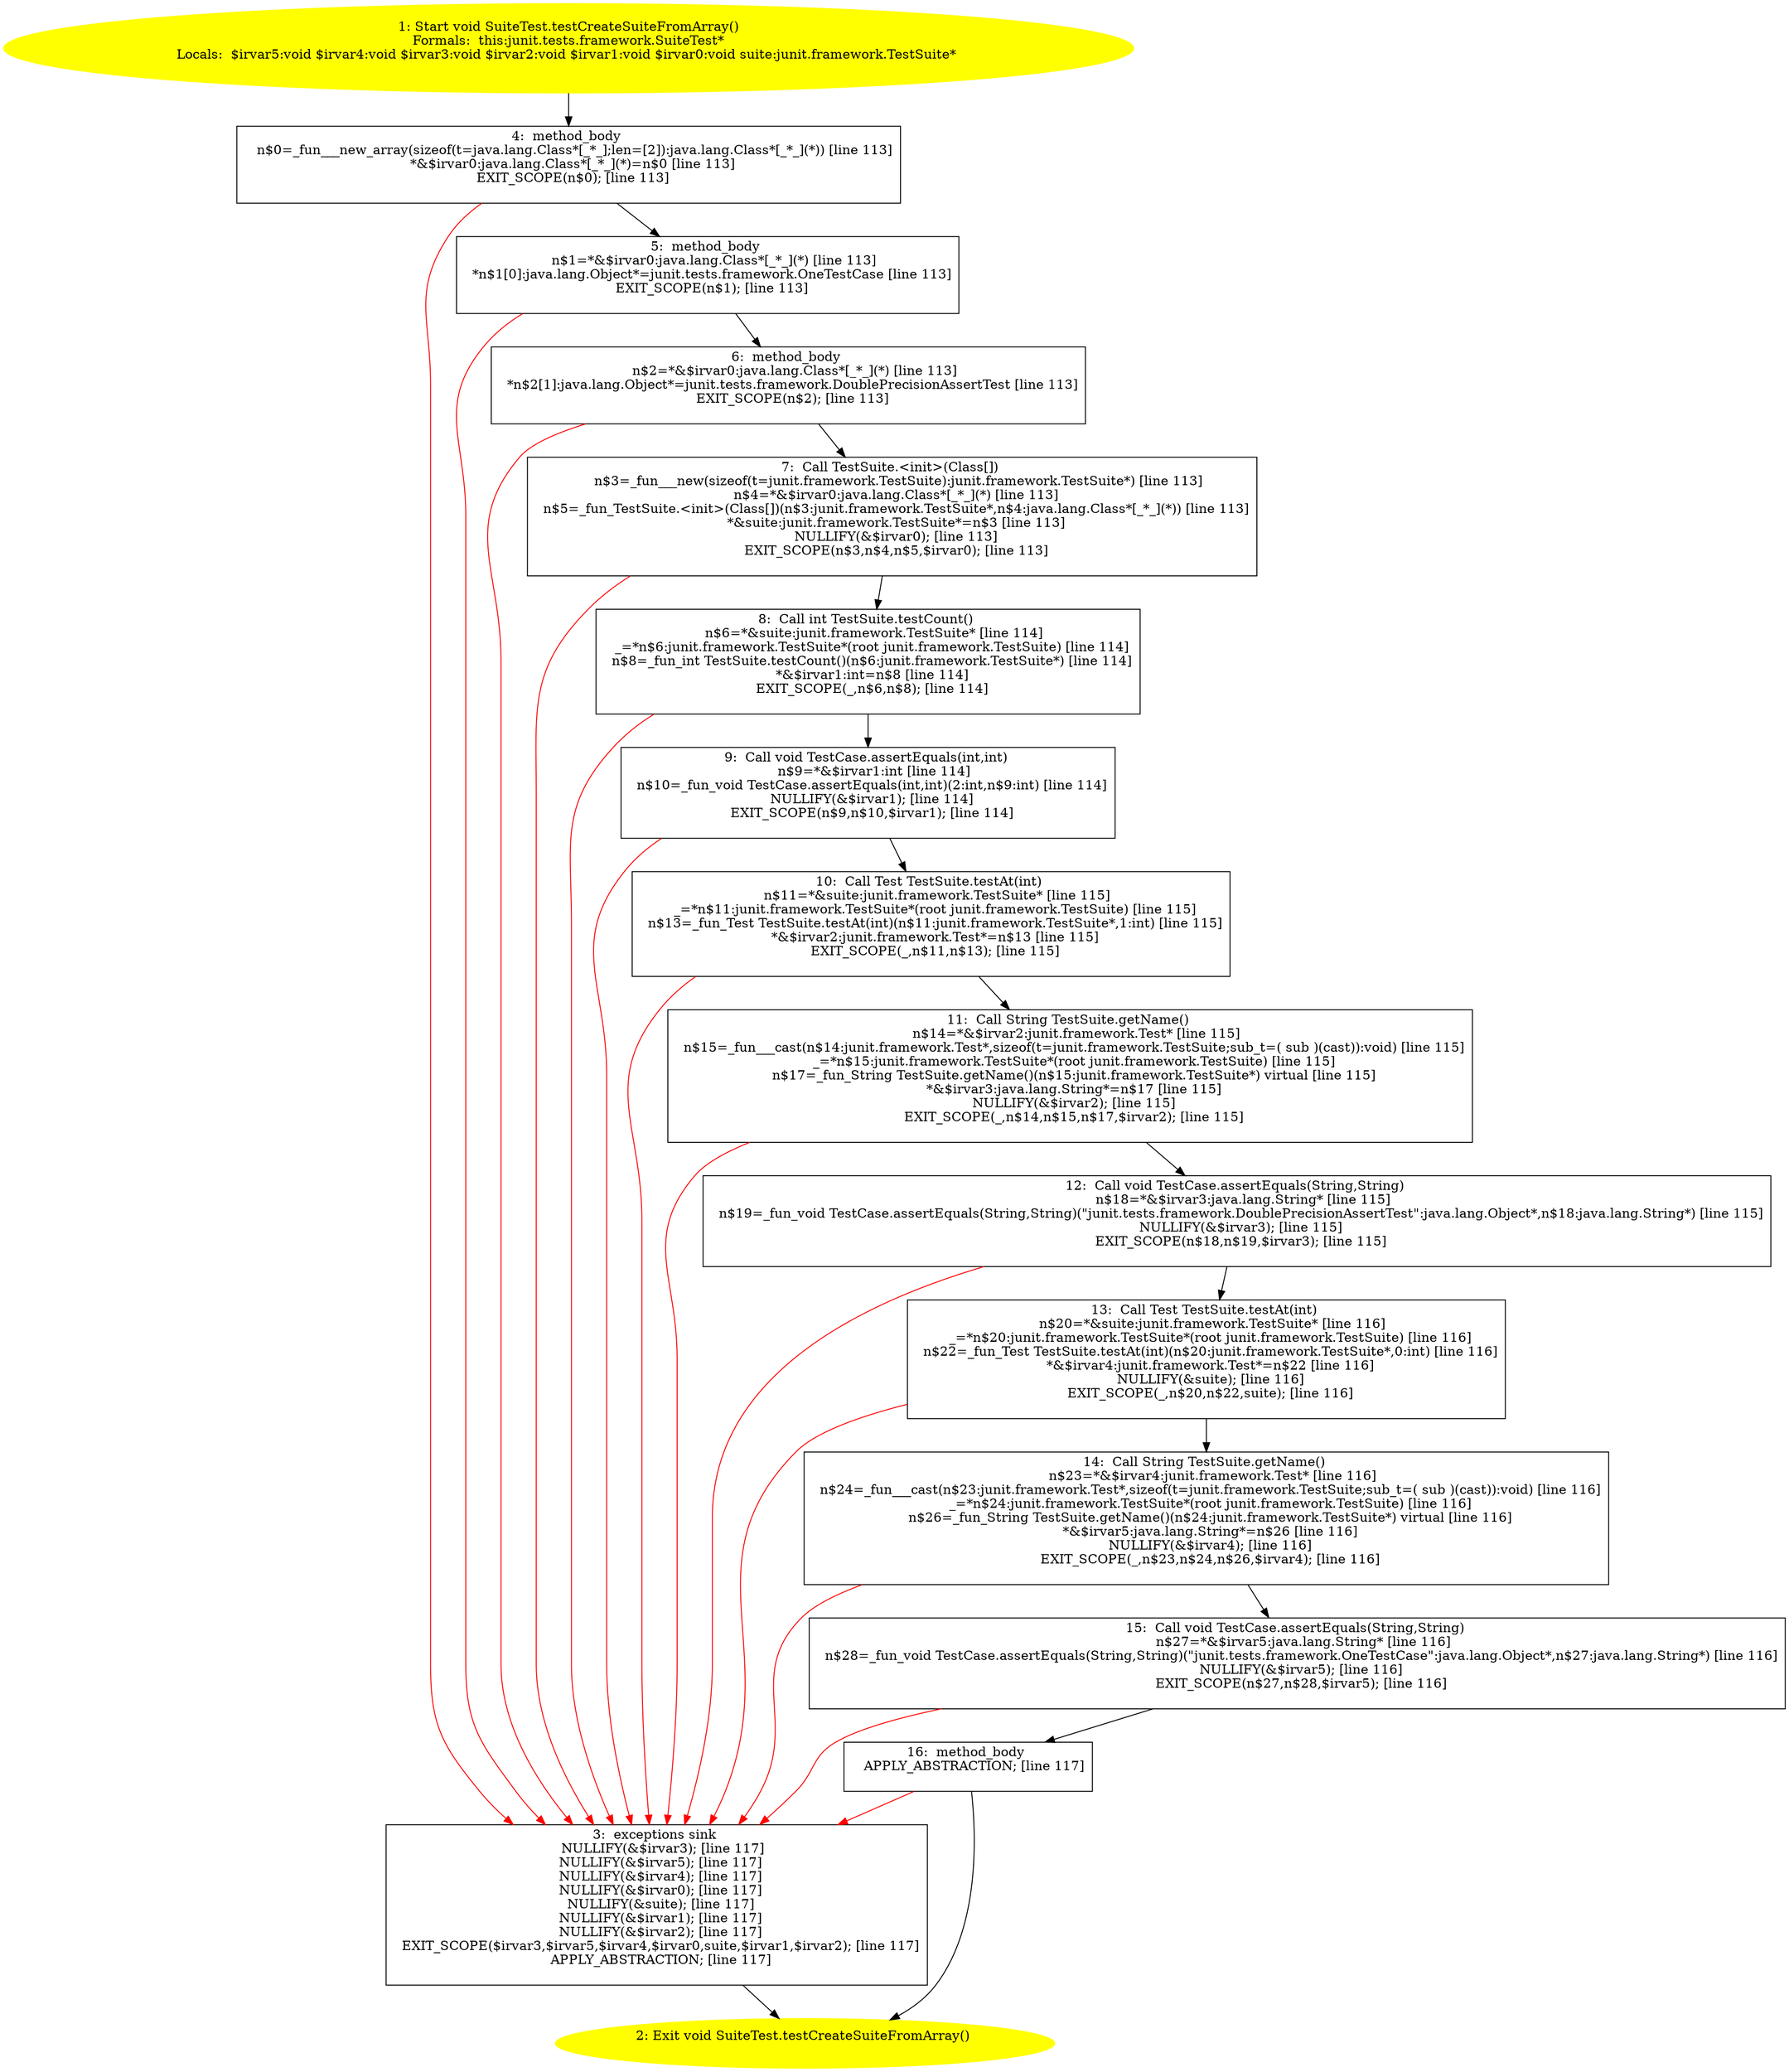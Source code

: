 /* @generated */
digraph cfg {
"junit.tests.framework.SuiteTest.testCreateSuiteFromArray():void.9251a301354125cadd007b6d93717d51_1" [label="1: Start void SuiteTest.testCreateSuiteFromArray()\nFormals:  this:junit.tests.framework.SuiteTest*\nLocals:  $irvar5:void $irvar4:void $irvar3:void $irvar2:void $irvar1:void $irvar0:void suite:junit.framework.TestSuite* \n  " color=yellow style=filled]
	

	 "junit.tests.framework.SuiteTest.testCreateSuiteFromArray():void.9251a301354125cadd007b6d93717d51_1" -> "junit.tests.framework.SuiteTest.testCreateSuiteFromArray():void.9251a301354125cadd007b6d93717d51_4" ;
"junit.tests.framework.SuiteTest.testCreateSuiteFromArray():void.9251a301354125cadd007b6d93717d51_2" [label="2: Exit void SuiteTest.testCreateSuiteFromArray() \n  " color=yellow style=filled]
	

"junit.tests.framework.SuiteTest.testCreateSuiteFromArray():void.9251a301354125cadd007b6d93717d51_3" [label="3:  exceptions sink \n   NULLIFY(&$irvar3); [line 117]\n  NULLIFY(&$irvar5); [line 117]\n  NULLIFY(&$irvar4); [line 117]\n  NULLIFY(&$irvar0); [line 117]\n  NULLIFY(&suite); [line 117]\n  NULLIFY(&$irvar1); [line 117]\n  NULLIFY(&$irvar2); [line 117]\n  EXIT_SCOPE($irvar3,$irvar5,$irvar4,$irvar0,suite,$irvar1,$irvar2); [line 117]\n  APPLY_ABSTRACTION; [line 117]\n " shape="box"]
	

	 "junit.tests.framework.SuiteTest.testCreateSuiteFromArray():void.9251a301354125cadd007b6d93717d51_3" -> "junit.tests.framework.SuiteTest.testCreateSuiteFromArray():void.9251a301354125cadd007b6d93717d51_2" ;
"junit.tests.framework.SuiteTest.testCreateSuiteFromArray():void.9251a301354125cadd007b6d93717d51_4" [label="4:  method_body \n   n$0=_fun___new_array(sizeof(t=java.lang.Class*[_*_];len=[2]):java.lang.Class*[_*_](*)) [line 113]\n  *&$irvar0:java.lang.Class*[_*_](*)=n$0 [line 113]\n  EXIT_SCOPE(n$0); [line 113]\n " shape="box"]
	

	 "junit.tests.framework.SuiteTest.testCreateSuiteFromArray():void.9251a301354125cadd007b6d93717d51_4" -> "junit.tests.framework.SuiteTest.testCreateSuiteFromArray():void.9251a301354125cadd007b6d93717d51_5" ;
	 "junit.tests.framework.SuiteTest.testCreateSuiteFromArray():void.9251a301354125cadd007b6d93717d51_4" -> "junit.tests.framework.SuiteTest.testCreateSuiteFromArray():void.9251a301354125cadd007b6d93717d51_3" [color="red" ];
"junit.tests.framework.SuiteTest.testCreateSuiteFromArray():void.9251a301354125cadd007b6d93717d51_5" [label="5:  method_body \n   n$1=*&$irvar0:java.lang.Class*[_*_](*) [line 113]\n  *n$1[0]:java.lang.Object*=junit.tests.framework.OneTestCase [line 113]\n  EXIT_SCOPE(n$1); [line 113]\n " shape="box"]
	

	 "junit.tests.framework.SuiteTest.testCreateSuiteFromArray():void.9251a301354125cadd007b6d93717d51_5" -> "junit.tests.framework.SuiteTest.testCreateSuiteFromArray():void.9251a301354125cadd007b6d93717d51_6" ;
	 "junit.tests.framework.SuiteTest.testCreateSuiteFromArray():void.9251a301354125cadd007b6d93717d51_5" -> "junit.tests.framework.SuiteTest.testCreateSuiteFromArray():void.9251a301354125cadd007b6d93717d51_3" [color="red" ];
"junit.tests.framework.SuiteTest.testCreateSuiteFromArray():void.9251a301354125cadd007b6d93717d51_6" [label="6:  method_body \n   n$2=*&$irvar0:java.lang.Class*[_*_](*) [line 113]\n  *n$2[1]:java.lang.Object*=junit.tests.framework.DoublePrecisionAssertTest [line 113]\n  EXIT_SCOPE(n$2); [line 113]\n " shape="box"]
	

	 "junit.tests.framework.SuiteTest.testCreateSuiteFromArray():void.9251a301354125cadd007b6d93717d51_6" -> "junit.tests.framework.SuiteTest.testCreateSuiteFromArray():void.9251a301354125cadd007b6d93717d51_7" ;
	 "junit.tests.framework.SuiteTest.testCreateSuiteFromArray():void.9251a301354125cadd007b6d93717d51_6" -> "junit.tests.framework.SuiteTest.testCreateSuiteFromArray():void.9251a301354125cadd007b6d93717d51_3" [color="red" ];
"junit.tests.framework.SuiteTest.testCreateSuiteFromArray():void.9251a301354125cadd007b6d93717d51_7" [label="7:  Call TestSuite.<init>(Class[]) \n   n$3=_fun___new(sizeof(t=junit.framework.TestSuite):junit.framework.TestSuite*) [line 113]\n  n$4=*&$irvar0:java.lang.Class*[_*_](*) [line 113]\n  n$5=_fun_TestSuite.<init>(Class[])(n$3:junit.framework.TestSuite*,n$4:java.lang.Class*[_*_](*)) [line 113]\n  *&suite:junit.framework.TestSuite*=n$3 [line 113]\n  NULLIFY(&$irvar0); [line 113]\n  EXIT_SCOPE(n$3,n$4,n$5,$irvar0); [line 113]\n " shape="box"]
	

	 "junit.tests.framework.SuiteTest.testCreateSuiteFromArray():void.9251a301354125cadd007b6d93717d51_7" -> "junit.tests.framework.SuiteTest.testCreateSuiteFromArray():void.9251a301354125cadd007b6d93717d51_8" ;
	 "junit.tests.framework.SuiteTest.testCreateSuiteFromArray():void.9251a301354125cadd007b6d93717d51_7" -> "junit.tests.framework.SuiteTest.testCreateSuiteFromArray():void.9251a301354125cadd007b6d93717d51_3" [color="red" ];
"junit.tests.framework.SuiteTest.testCreateSuiteFromArray():void.9251a301354125cadd007b6d93717d51_8" [label="8:  Call int TestSuite.testCount() \n   n$6=*&suite:junit.framework.TestSuite* [line 114]\n  _=*n$6:junit.framework.TestSuite*(root junit.framework.TestSuite) [line 114]\n  n$8=_fun_int TestSuite.testCount()(n$6:junit.framework.TestSuite*) [line 114]\n  *&$irvar1:int=n$8 [line 114]\n  EXIT_SCOPE(_,n$6,n$8); [line 114]\n " shape="box"]
	

	 "junit.tests.framework.SuiteTest.testCreateSuiteFromArray():void.9251a301354125cadd007b6d93717d51_8" -> "junit.tests.framework.SuiteTest.testCreateSuiteFromArray():void.9251a301354125cadd007b6d93717d51_9" ;
	 "junit.tests.framework.SuiteTest.testCreateSuiteFromArray():void.9251a301354125cadd007b6d93717d51_8" -> "junit.tests.framework.SuiteTest.testCreateSuiteFromArray():void.9251a301354125cadd007b6d93717d51_3" [color="red" ];
"junit.tests.framework.SuiteTest.testCreateSuiteFromArray():void.9251a301354125cadd007b6d93717d51_9" [label="9:  Call void TestCase.assertEquals(int,int) \n   n$9=*&$irvar1:int [line 114]\n  n$10=_fun_void TestCase.assertEquals(int,int)(2:int,n$9:int) [line 114]\n  NULLIFY(&$irvar1); [line 114]\n  EXIT_SCOPE(n$9,n$10,$irvar1); [line 114]\n " shape="box"]
	

	 "junit.tests.framework.SuiteTest.testCreateSuiteFromArray():void.9251a301354125cadd007b6d93717d51_9" -> "junit.tests.framework.SuiteTest.testCreateSuiteFromArray():void.9251a301354125cadd007b6d93717d51_10" ;
	 "junit.tests.framework.SuiteTest.testCreateSuiteFromArray():void.9251a301354125cadd007b6d93717d51_9" -> "junit.tests.framework.SuiteTest.testCreateSuiteFromArray():void.9251a301354125cadd007b6d93717d51_3" [color="red" ];
"junit.tests.framework.SuiteTest.testCreateSuiteFromArray():void.9251a301354125cadd007b6d93717d51_10" [label="10:  Call Test TestSuite.testAt(int) \n   n$11=*&suite:junit.framework.TestSuite* [line 115]\n  _=*n$11:junit.framework.TestSuite*(root junit.framework.TestSuite) [line 115]\n  n$13=_fun_Test TestSuite.testAt(int)(n$11:junit.framework.TestSuite*,1:int) [line 115]\n  *&$irvar2:junit.framework.Test*=n$13 [line 115]\n  EXIT_SCOPE(_,n$11,n$13); [line 115]\n " shape="box"]
	

	 "junit.tests.framework.SuiteTest.testCreateSuiteFromArray():void.9251a301354125cadd007b6d93717d51_10" -> "junit.tests.framework.SuiteTest.testCreateSuiteFromArray():void.9251a301354125cadd007b6d93717d51_11" ;
	 "junit.tests.framework.SuiteTest.testCreateSuiteFromArray():void.9251a301354125cadd007b6d93717d51_10" -> "junit.tests.framework.SuiteTest.testCreateSuiteFromArray():void.9251a301354125cadd007b6d93717d51_3" [color="red" ];
"junit.tests.framework.SuiteTest.testCreateSuiteFromArray():void.9251a301354125cadd007b6d93717d51_11" [label="11:  Call String TestSuite.getName() \n   n$14=*&$irvar2:junit.framework.Test* [line 115]\n  n$15=_fun___cast(n$14:junit.framework.Test*,sizeof(t=junit.framework.TestSuite;sub_t=( sub )(cast)):void) [line 115]\n  _=*n$15:junit.framework.TestSuite*(root junit.framework.TestSuite) [line 115]\n  n$17=_fun_String TestSuite.getName()(n$15:junit.framework.TestSuite*) virtual [line 115]\n  *&$irvar3:java.lang.String*=n$17 [line 115]\n  NULLIFY(&$irvar2); [line 115]\n  EXIT_SCOPE(_,n$14,n$15,n$17,$irvar2); [line 115]\n " shape="box"]
	

	 "junit.tests.framework.SuiteTest.testCreateSuiteFromArray():void.9251a301354125cadd007b6d93717d51_11" -> "junit.tests.framework.SuiteTest.testCreateSuiteFromArray():void.9251a301354125cadd007b6d93717d51_12" ;
	 "junit.tests.framework.SuiteTest.testCreateSuiteFromArray():void.9251a301354125cadd007b6d93717d51_11" -> "junit.tests.framework.SuiteTest.testCreateSuiteFromArray():void.9251a301354125cadd007b6d93717d51_3" [color="red" ];
"junit.tests.framework.SuiteTest.testCreateSuiteFromArray():void.9251a301354125cadd007b6d93717d51_12" [label="12:  Call void TestCase.assertEquals(String,String) \n   n$18=*&$irvar3:java.lang.String* [line 115]\n  n$19=_fun_void TestCase.assertEquals(String,String)(\"junit.tests.framework.DoublePrecisionAssertTest\":java.lang.Object*,n$18:java.lang.String*) [line 115]\n  NULLIFY(&$irvar3); [line 115]\n  EXIT_SCOPE(n$18,n$19,$irvar3); [line 115]\n " shape="box"]
	

	 "junit.tests.framework.SuiteTest.testCreateSuiteFromArray():void.9251a301354125cadd007b6d93717d51_12" -> "junit.tests.framework.SuiteTest.testCreateSuiteFromArray():void.9251a301354125cadd007b6d93717d51_13" ;
	 "junit.tests.framework.SuiteTest.testCreateSuiteFromArray():void.9251a301354125cadd007b6d93717d51_12" -> "junit.tests.framework.SuiteTest.testCreateSuiteFromArray():void.9251a301354125cadd007b6d93717d51_3" [color="red" ];
"junit.tests.framework.SuiteTest.testCreateSuiteFromArray():void.9251a301354125cadd007b6d93717d51_13" [label="13:  Call Test TestSuite.testAt(int) \n   n$20=*&suite:junit.framework.TestSuite* [line 116]\n  _=*n$20:junit.framework.TestSuite*(root junit.framework.TestSuite) [line 116]\n  n$22=_fun_Test TestSuite.testAt(int)(n$20:junit.framework.TestSuite*,0:int) [line 116]\n  *&$irvar4:junit.framework.Test*=n$22 [line 116]\n  NULLIFY(&suite); [line 116]\n  EXIT_SCOPE(_,n$20,n$22,suite); [line 116]\n " shape="box"]
	

	 "junit.tests.framework.SuiteTest.testCreateSuiteFromArray():void.9251a301354125cadd007b6d93717d51_13" -> "junit.tests.framework.SuiteTest.testCreateSuiteFromArray():void.9251a301354125cadd007b6d93717d51_14" ;
	 "junit.tests.framework.SuiteTest.testCreateSuiteFromArray():void.9251a301354125cadd007b6d93717d51_13" -> "junit.tests.framework.SuiteTest.testCreateSuiteFromArray():void.9251a301354125cadd007b6d93717d51_3" [color="red" ];
"junit.tests.framework.SuiteTest.testCreateSuiteFromArray():void.9251a301354125cadd007b6d93717d51_14" [label="14:  Call String TestSuite.getName() \n   n$23=*&$irvar4:junit.framework.Test* [line 116]\n  n$24=_fun___cast(n$23:junit.framework.Test*,sizeof(t=junit.framework.TestSuite;sub_t=( sub )(cast)):void) [line 116]\n  _=*n$24:junit.framework.TestSuite*(root junit.framework.TestSuite) [line 116]\n  n$26=_fun_String TestSuite.getName()(n$24:junit.framework.TestSuite*) virtual [line 116]\n  *&$irvar5:java.lang.String*=n$26 [line 116]\n  NULLIFY(&$irvar4); [line 116]\n  EXIT_SCOPE(_,n$23,n$24,n$26,$irvar4); [line 116]\n " shape="box"]
	

	 "junit.tests.framework.SuiteTest.testCreateSuiteFromArray():void.9251a301354125cadd007b6d93717d51_14" -> "junit.tests.framework.SuiteTest.testCreateSuiteFromArray():void.9251a301354125cadd007b6d93717d51_15" ;
	 "junit.tests.framework.SuiteTest.testCreateSuiteFromArray():void.9251a301354125cadd007b6d93717d51_14" -> "junit.tests.framework.SuiteTest.testCreateSuiteFromArray():void.9251a301354125cadd007b6d93717d51_3" [color="red" ];
"junit.tests.framework.SuiteTest.testCreateSuiteFromArray():void.9251a301354125cadd007b6d93717d51_15" [label="15:  Call void TestCase.assertEquals(String,String) \n   n$27=*&$irvar5:java.lang.String* [line 116]\n  n$28=_fun_void TestCase.assertEquals(String,String)(\"junit.tests.framework.OneTestCase\":java.lang.Object*,n$27:java.lang.String*) [line 116]\n  NULLIFY(&$irvar5); [line 116]\n  EXIT_SCOPE(n$27,n$28,$irvar5); [line 116]\n " shape="box"]
	

	 "junit.tests.framework.SuiteTest.testCreateSuiteFromArray():void.9251a301354125cadd007b6d93717d51_15" -> "junit.tests.framework.SuiteTest.testCreateSuiteFromArray():void.9251a301354125cadd007b6d93717d51_16" ;
	 "junit.tests.framework.SuiteTest.testCreateSuiteFromArray():void.9251a301354125cadd007b6d93717d51_15" -> "junit.tests.framework.SuiteTest.testCreateSuiteFromArray():void.9251a301354125cadd007b6d93717d51_3" [color="red" ];
"junit.tests.framework.SuiteTest.testCreateSuiteFromArray():void.9251a301354125cadd007b6d93717d51_16" [label="16:  method_body \n   APPLY_ABSTRACTION; [line 117]\n " shape="box"]
	

	 "junit.tests.framework.SuiteTest.testCreateSuiteFromArray():void.9251a301354125cadd007b6d93717d51_16" -> "junit.tests.framework.SuiteTest.testCreateSuiteFromArray():void.9251a301354125cadd007b6d93717d51_2" ;
	 "junit.tests.framework.SuiteTest.testCreateSuiteFromArray():void.9251a301354125cadd007b6d93717d51_16" -> "junit.tests.framework.SuiteTest.testCreateSuiteFromArray():void.9251a301354125cadd007b6d93717d51_3" [color="red" ];
}
